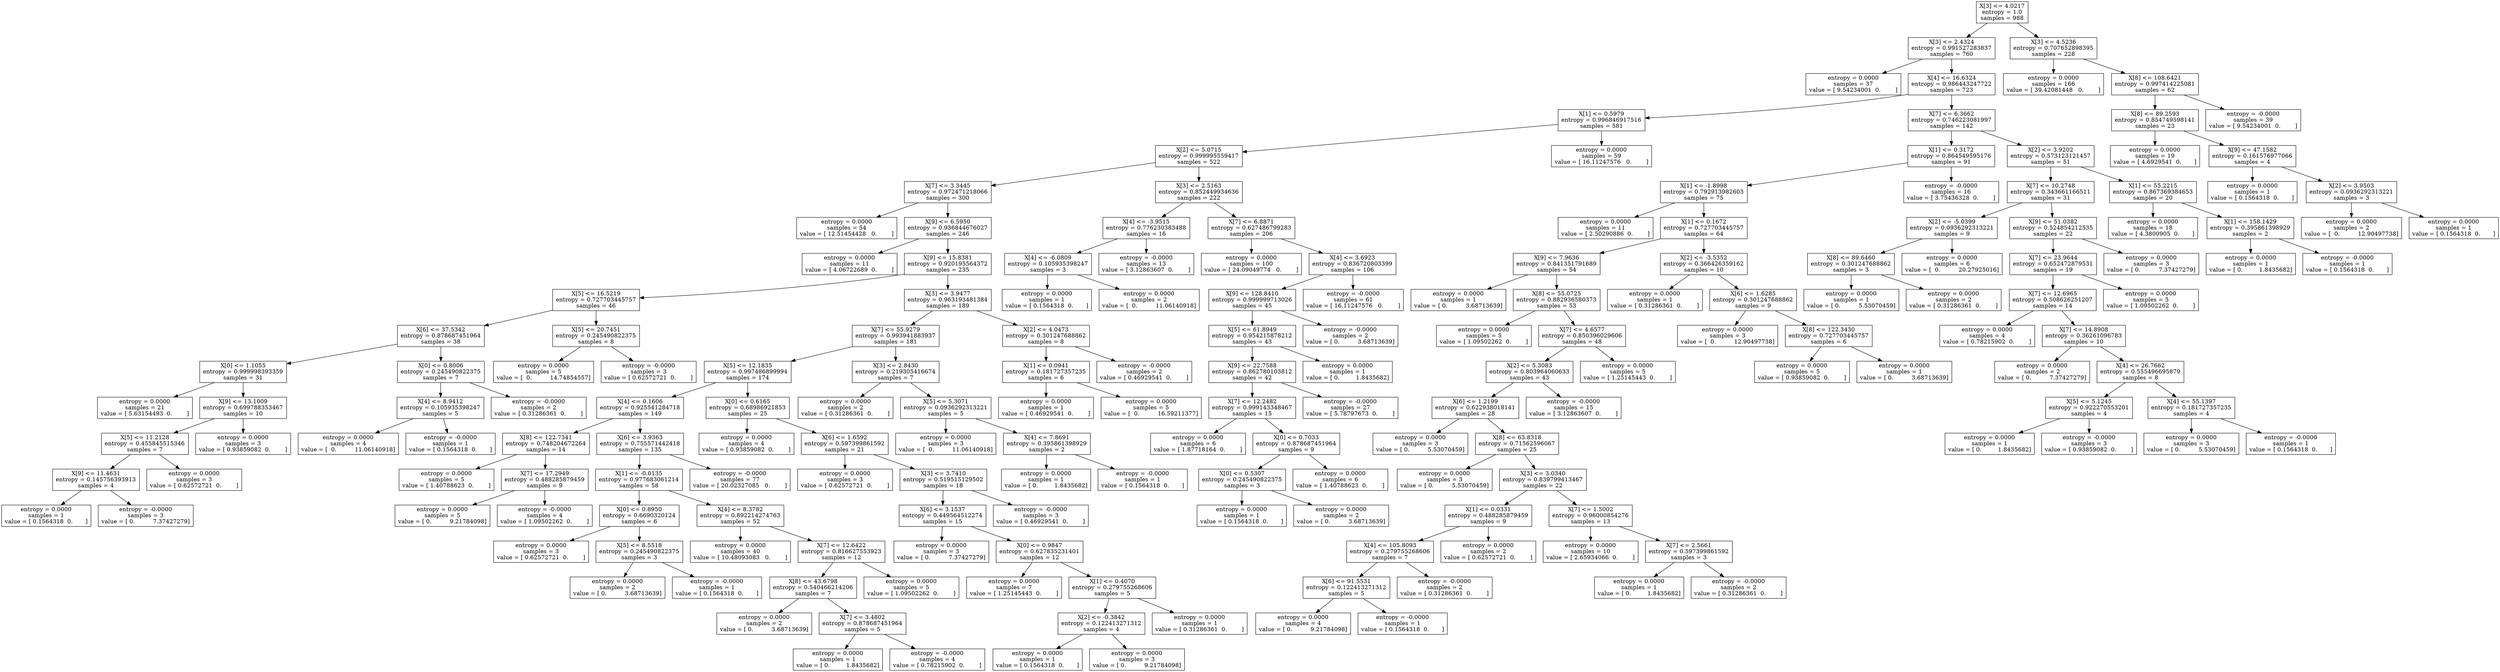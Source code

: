 digraph Tree {
0 [label="X[3] <= 4.0217\nentropy = 1.0\nsamples = 988", shape="box"] ;
1 [label="X[3] <= 2.4324\nentropy = 0.991527283837\nsamples = 760", shape="box"] ;
0 -> 1 ;
2 [label="entropy = 0.0000\nsamples = 37\nvalue = [ 9.54234001  0.        ]", shape="box"] ;
1 -> 2 ;
3 [label="X[4] <= 16.6324\nentropy = 0.986443247722\nsamples = 723", shape="box"] ;
1 -> 3 ;
4 [label="X[1] <= 0.5979\nentropy = 0.996846917516\nsamples = 581", shape="box"] ;
3 -> 4 ;
5 [label="X[2] <= 5.0715\nentropy = 0.999995559417\nsamples = 522", shape="box"] ;
4 -> 5 ;
6 [label="X[7] <= 3.3445\nentropy = 0.972471218066\nsamples = 300", shape="box"] ;
5 -> 6 ;
7 [label="entropy = 0.0000\nsamples = 54\nvalue = [ 12.51454428   0.        ]", shape="box"] ;
6 -> 7 ;
8 [label="X[9] <= 6.5950\nentropy = 0.936844676027\nsamples = 246", shape="box"] ;
6 -> 8 ;
9 [label="entropy = 0.0000\nsamples = 11\nvalue = [ 4.06722689  0.        ]", shape="box"] ;
8 -> 9 ;
10 [label="X[9] <= 15.8381\nentropy = 0.920195564372\nsamples = 235", shape="box"] ;
8 -> 10 ;
11 [label="X[5] <= 16.5219\nentropy = 0.727703445757\nsamples = 46", shape="box"] ;
10 -> 11 ;
12 [label="X[6] <= 37.5342\nentropy = 0.878687451964\nsamples = 38", shape="box"] ;
11 -> 12 ;
13 [label="X[0] <= 1.1055\nentropy = 0.999998393359\nsamples = 31", shape="box"] ;
12 -> 13 ;
14 [label="entropy = 0.0000\nsamples = 21\nvalue = [ 5.63154493  0.        ]", shape="box"] ;
13 -> 14 ;
15 [label="X[9] <= 13.1009\nentropy = 0.699788353467\nsamples = 10", shape="box"] ;
13 -> 15 ;
16 [label="X[5] <= 11.2128\nentropy = 0.455845515346\nsamples = 7", shape="box"] ;
15 -> 16 ;
17 [label="X[9] <= 11.4631\nentropy = 0.145756393913\nsamples = 4", shape="box"] ;
16 -> 17 ;
18 [label="entropy = 0.0000\nsamples = 1\nvalue = [ 0.1564318  0.       ]", shape="box"] ;
17 -> 18 ;
19 [label="entropy = -0.0000\nsamples = 3\nvalue = [ 0.          7.37427279]", shape="box"] ;
17 -> 19 ;
20 [label="entropy = 0.0000\nsamples = 3\nvalue = [ 0.62572721  0.        ]", shape="box"] ;
16 -> 20 ;
21 [label="entropy = 0.0000\nsamples = 3\nvalue = [ 0.93859082  0.        ]", shape="box"] ;
15 -> 21 ;
22 [label="X[0] <= 0.8006\nentropy = 0.245490822375\nsamples = 7", shape="box"] ;
12 -> 22 ;
23 [label="X[4] <= 8.9412\nentropy = 0.105935398247\nsamples = 5", shape="box"] ;
22 -> 23 ;
24 [label="entropy = 0.0000\nsamples = 4\nvalue = [  0.          11.06140918]", shape="box"] ;
23 -> 24 ;
25 [label="entropy = -0.0000\nsamples = 1\nvalue = [ 0.1564318  0.       ]", shape="box"] ;
23 -> 25 ;
26 [label="entropy = -0.0000\nsamples = 2\nvalue = [ 0.31286361  0.        ]", shape="box"] ;
22 -> 26 ;
27 [label="X[5] <= 20.7451\nentropy = 0.245490822375\nsamples = 8", shape="box"] ;
11 -> 27 ;
28 [label="entropy = 0.0000\nsamples = 5\nvalue = [  0.          14.74854557]", shape="box"] ;
27 -> 28 ;
29 [label="entropy = -0.0000\nsamples = 3\nvalue = [ 0.62572721  0.        ]", shape="box"] ;
27 -> 29 ;
30 [label="X[3] <= 3.9477\nentropy = 0.963193481384\nsamples = 189", shape="box"] ;
10 -> 30 ;
31 [label="X[7] <= 55.9279\nentropy = 0.993941883937\nsamples = 181", shape="box"] ;
30 -> 31 ;
32 [label="X[5] <= 12.1835\nentropy = 0.997486899994\nsamples = 174", shape="box"] ;
31 -> 32 ;
33 [label="X[4] <= 0.1606\nentropy = 0.925541284718\nsamples = 149", shape="box"] ;
32 -> 33 ;
34 [label="X[8] <= 122.7341\nentropy = 0.748204672264\nsamples = 14", shape="box"] ;
33 -> 34 ;
35 [label="entropy = 0.0000\nsamples = 5\nvalue = [ 1.40788623  0.        ]", shape="box"] ;
34 -> 35 ;
36 [label="X[7] <= 17.2949\nentropy = 0.488285879459\nsamples = 9", shape="box"] ;
34 -> 36 ;
37 [label="entropy = 0.0000\nsamples = 5\nvalue = [ 0.          9.21784098]", shape="box"] ;
36 -> 37 ;
38 [label="entropy = -0.0000\nsamples = 4\nvalue = [ 1.09502262  0.        ]", shape="box"] ;
36 -> 38 ;
39 [label="X[6] <= 3.9363\nentropy = 0.755571442418\nsamples = 135", shape="box"] ;
33 -> 39 ;
40 [label="X[1] <= -0.0135\nentropy = 0.977683061214\nsamples = 58", shape="box"] ;
39 -> 40 ;
41 [label="X[0] <= 0.8950\nentropy = 0.6690320124\nsamples = 6", shape="box"] ;
40 -> 41 ;
42 [label="entropy = 0.0000\nsamples = 3\nvalue = [ 0.62572721  0.        ]", shape="box"] ;
41 -> 42 ;
43 [label="X[5] <= 8.5518\nentropy = 0.245490822375\nsamples = 3", shape="box"] ;
41 -> 43 ;
44 [label="entropy = 0.0000\nsamples = 2\nvalue = [ 0.          3.68713639]", shape="box"] ;
43 -> 44 ;
45 [label="entropy = -0.0000\nsamples = 1\nvalue = [ 0.1564318  0.       ]", shape="box"] ;
43 -> 45 ;
46 [label="X[4] <= 8.3782\nentropy = 0.892214274763\nsamples = 52", shape="box"] ;
40 -> 46 ;
47 [label="entropy = 0.0000\nsamples = 40\nvalue = [ 10.48093083   0.        ]", shape="box"] ;
46 -> 47 ;
48 [label="X[7] <= 12.6422\nentropy = 0.816627553923\nsamples = 12", shape="box"] ;
46 -> 48 ;
49 [label="X[8] <= 43.6798\nentropy = 0.540466214206\nsamples = 7", shape="box"] ;
48 -> 49 ;
50 [label="entropy = 0.0000\nsamples = 2\nvalue = [ 0.          3.68713639]", shape="box"] ;
49 -> 50 ;
51 [label="X[7] <= 3.4802\nentropy = 0.878687451964\nsamples = 5", shape="box"] ;
49 -> 51 ;
52 [label="entropy = 0.0000\nsamples = 1\nvalue = [ 0.         1.8435682]", shape="box"] ;
51 -> 52 ;
53 [label="entropy = -0.0000\nsamples = 4\nvalue = [ 0.78215902  0.        ]", shape="box"] ;
51 -> 53 ;
54 [label="entropy = 0.0000\nsamples = 5\nvalue = [ 1.09502262  0.        ]", shape="box"] ;
48 -> 54 ;
55 [label="entropy = -0.0000\nsamples = 77\nvalue = [ 20.02327085   0.        ]", shape="box"] ;
39 -> 55 ;
56 [label="X[0] <= 0.6165\nentropy = 0.68986921853\nsamples = 25", shape="box"] ;
32 -> 56 ;
57 [label="entropy = 0.0000\nsamples = 4\nvalue = [ 0.93859082  0.        ]", shape="box"] ;
56 -> 57 ;
58 [label="X[6] <= 1.6592\nentropy = 0.597399861592\nsamples = 21", shape="box"] ;
56 -> 58 ;
59 [label="entropy = 0.0000\nsamples = 3\nvalue = [ 0.62572721  0.        ]", shape="box"] ;
58 -> 59 ;
60 [label="X[3] <= 3.7410\nentropy = 0.519515129502\nsamples = 18", shape="box"] ;
58 -> 60 ;
61 [label="X[6] <= 3.1537\nentropy = 0.449564512274\nsamples = 15", shape="box"] ;
60 -> 61 ;
62 [label="entropy = 0.0000\nsamples = 3\nvalue = [ 0.          7.37427279]", shape="box"] ;
61 -> 62 ;
63 [label="X[0] <= 0.9847\nentropy = 0.627835231401\nsamples = 12", shape="box"] ;
61 -> 63 ;
64 [label="entropy = 0.0000\nsamples = 7\nvalue = [ 1.25145443  0.        ]", shape="box"] ;
63 -> 64 ;
65 [label="X[1] <= 0.4070\nentropy = 0.279755268606\nsamples = 5", shape="box"] ;
63 -> 65 ;
66 [label="X[2] <= -0.3842\nentropy = 0.122413271312\nsamples = 4", shape="box"] ;
65 -> 66 ;
67 [label="entropy = 0.0000\nsamples = 1\nvalue = [ 0.1564318  0.       ]", shape="box"] ;
66 -> 67 ;
68 [label="entropy = 0.0000\nsamples = 3\nvalue = [ 0.          9.21784098]", shape="box"] ;
66 -> 68 ;
69 [label="entropy = 0.0000\nsamples = 1\nvalue = [ 0.31286361  0.        ]", shape="box"] ;
65 -> 69 ;
70 [label="entropy = -0.0000\nsamples = 3\nvalue = [ 0.46929541  0.        ]", shape="box"] ;
60 -> 70 ;
71 [label="X[3] <= 2.8430\nentropy = 0.219305416674\nsamples = 7", shape="box"] ;
31 -> 71 ;
72 [label="entropy = 0.0000\nsamples = 2\nvalue = [ 0.31286361  0.        ]", shape="box"] ;
71 -> 72 ;
73 [label="X[5] <= 5.3071\nentropy = 0.0936292313221\nsamples = 5", shape="box"] ;
71 -> 73 ;
74 [label="entropy = 0.0000\nsamples = 3\nvalue = [  0.          11.06140918]", shape="box"] ;
73 -> 74 ;
75 [label="X[4] <= 7.8691\nentropy = 0.395861398929\nsamples = 2", shape="box"] ;
73 -> 75 ;
76 [label="entropy = 0.0000\nsamples = 1\nvalue = [ 0.         1.8435682]", shape="box"] ;
75 -> 76 ;
77 [label="entropy = -0.0000\nsamples = 1\nvalue = [ 0.1564318  0.       ]", shape="box"] ;
75 -> 77 ;
78 [label="X[2] <= 4.0473\nentropy = 0.301247688862\nsamples = 8", shape="box"] ;
30 -> 78 ;
79 [label="X[1] <= 0.0941\nentropy = 0.181727357235\nsamples = 6", shape="box"] ;
78 -> 79 ;
80 [label="entropy = 0.0000\nsamples = 1\nvalue = [ 0.46929541  0.        ]", shape="box"] ;
79 -> 80 ;
81 [label="entropy = 0.0000\nsamples = 5\nvalue = [  0.          16.59211377]", shape="box"] ;
79 -> 81 ;
82 [label="entropy = -0.0000\nsamples = 2\nvalue = [ 0.46929541  0.        ]", shape="box"] ;
78 -> 82 ;
83 [label="X[3] <= 2.5163\nentropy = 0.852449934636\nsamples = 222", shape="box"] ;
5 -> 83 ;
84 [label="X[4] <= -3.9515\nentropy = 0.776230383488\nsamples = 16", shape="box"] ;
83 -> 84 ;
85 [label="X[4] <= -6.0809\nentropy = 0.105935398247\nsamples = 3", shape="box"] ;
84 -> 85 ;
86 [label="entropy = 0.0000\nsamples = 1\nvalue = [ 0.1564318  0.       ]", shape="box"] ;
85 -> 86 ;
87 [label="entropy = 0.0000\nsamples = 2\nvalue = [  0.          11.06140918]", shape="box"] ;
85 -> 87 ;
88 [label="entropy = -0.0000\nsamples = 13\nvalue = [ 3.12863607  0.        ]", shape="box"] ;
84 -> 88 ;
89 [label="X[7] <= 6.8871\nentropy = 0.627486799283\nsamples = 206", shape="box"] ;
83 -> 89 ;
90 [label="entropy = 0.0000\nsamples = 100\nvalue = [ 24.09049774   0.        ]", shape="box"] ;
89 -> 90 ;
91 [label="X[4] <= 3.6923\nentropy = 0.836720803399\nsamples = 106", shape="box"] ;
89 -> 91 ;
92 [label="X[9] <= 128.8410\nentropy = 0.999999713026\nsamples = 45", shape="box"] ;
91 -> 92 ;
93 [label="X[5] <= 61.8949\nentropy = 0.954215878212\nsamples = 43", shape="box"] ;
92 -> 93 ;
94 [label="X[9] <= 22.7588\nentropy = 0.862780103812\nsamples = 42", shape="box"] ;
93 -> 94 ;
95 [label="X[7] <= 12.2482\nentropy = 0.999143348467\nsamples = 15", shape="box"] ;
94 -> 95 ;
96 [label="entropy = 0.0000\nsamples = 6\nvalue = [ 1.87718164  0.        ]", shape="box"] ;
95 -> 96 ;
97 [label="X[0] <= 0.7033\nentropy = 0.878687451964\nsamples = 9", shape="box"] ;
95 -> 97 ;
98 [label="X[0] <= 0.5307\nentropy = 0.245490822375\nsamples = 3", shape="box"] ;
97 -> 98 ;
99 [label="entropy = 0.0000\nsamples = 1\nvalue = [ 0.1564318  0.       ]", shape="box"] ;
98 -> 99 ;
100 [label="entropy = 0.0000\nsamples = 2\nvalue = [ 0.          3.68713639]", shape="box"] ;
98 -> 100 ;
101 [label="entropy = 0.0000\nsamples = 6\nvalue = [ 1.40788623  0.        ]", shape="box"] ;
97 -> 101 ;
102 [label="entropy = -0.0000\nsamples = 27\nvalue = [ 5.78797673  0.        ]", shape="box"] ;
94 -> 102 ;
103 [label="entropy = 0.0000\nsamples = 1\nvalue = [ 0.         1.8435682]", shape="box"] ;
93 -> 103 ;
104 [label="entropy = -0.0000\nsamples = 2\nvalue = [ 0.          3.68713639]", shape="box"] ;
92 -> 104 ;
105 [label="entropy = -0.0000\nsamples = 61\nvalue = [ 16.11247576   0.        ]", shape="box"] ;
91 -> 105 ;
106 [label="entropy = 0.0000\nsamples = 59\nvalue = [ 16.11247576   0.        ]", shape="box"] ;
4 -> 106 ;
107 [label="X[7] <= 6.3662\nentropy = 0.746223081997\nsamples = 142", shape="box"] ;
3 -> 107 ;
108 [label="X[1] <= 0.3172\nentropy = 0.864549595176\nsamples = 91", shape="box"] ;
107 -> 108 ;
109 [label="X[1] <= -1.8998\nentropy = 0.792913982603\nsamples = 75", shape="box"] ;
108 -> 109 ;
110 [label="entropy = 0.0000\nsamples = 11\nvalue = [ 2.50290886  0.        ]", shape="box"] ;
109 -> 110 ;
111 [label="X[1] <= 0.1672\nentropy = 0.727703445757\nsamples = 64", shape="box"] ;
109 -> 111 ;
112 [label="X[9] <= 7.9636\nentropy = 0.841351791689\nsamples = 54", shape="box"] ;
111 -> 112 ;
113 [label="entropy = 0.0000\nsamples = 1\nvalue = [ 0.          3.68713639]", shape="box"] ;
112 -> 113 ;
114 [label="X[8] <= 55.0725\nentropy = 0.882936580373\nsamples = 53", shape="box"] ;
112 -> 114 ;
115 [label="entropy = 0.0000\nsamples = 5\nvalue = [ 1.09502262  0.        ]", shape="box"] ;
114 -> 115 ;
116 [label="X[7] <= 4.6577\nentropy = 0.850396029606\nsamples = 48", shape="box"] ;
114 -> 116 ;
117 [label="X[2] <= 5.3083\nentropy = 0.803964060633\nsamples = 43", shape="box"] ;
116 -> 117 ;
118 [label="X[6] <= 1.2199\nentropy = 0.622938018141\nsamples = 28", shape="box"] ;
117 -> 118 ;
119 [label="entropy = 0.0000\nsamples = 3\nvalue = [ 0.          5.53070459]", shape="box"] ;
118 -> 119 ;
120 [label="X[8] <= 63.8318\nentropy = 0.71562596067\nsamples = 25", shape="box"] ;
118 -> 120 ;
121 [label="entropy = 0.0000\nsamples = 3\nvalue = [ 0.          5.53070459]", shape="box"] ;
120 -> 121 ;
122 [label="X[3] <= 3.0340\nentropy = 0.839799413467\nsamples = 22", shape="box"] ;
120 -> 122 ;
123 [label="X[1] <= 0.0331\nentropy = 0.488285879459\nsamples = 9", shape="box"] ;
122 -> 123 ;
124 [label="X[4] <= 105.8093\nentropy = 0.279755268606\nsamples = 7", shape="box"] ;
123 -> 124 ;
125 [label="X[6] <= 91.5531\nentropy = 0.122413271312\nsamples = 5", shape="box"] ;
124 -> 125 ;
126 [label="entropy = 0.0000\nsamples = 4\nvalue = [ 0.          9.21784098]", shape="box"] ;
125 -> 126 ;
127 [label="entropy = -0.0000\nsamples = 1\nvalue = [ 0.1564318  0.       ]", shape="box"] ;
125 -> 127 ;
128 [label="entropy = -0.0000\nsamples = 2\nvalue = [ 0.31286361  0.        ]", shape="box"] ;
124 -> 128 ;
129 [label="entropy = 0.0000\nsamples = 2\nvalue = [ 0.62572721  0.        ]", shape="box"] ;
123 -> 129 ;
130 [label="X[7] <= 1.5002\nentropy = 0.96000854276\nsamples = 13", shape="box"] ;
122 -> 130 ;
131 [label="entropy = 0.0000\nsamples = 10\nvalue = [ 2.65934066  0.        ]", shape="box"] ;
130 -> 131 ;
132 [label="X[7] <= 2.5661\nentropy = 0.597399861592\nsamples = 3", shape="box"] ;
130 -> 132 ;
133 [label="entropy = 0.0000\nsamples = 1\nvalue = [ 0.         1.8435682]", shape="box"] ;
132 -> 133 ;
134 [label="entropy = -0.0000\nsamples = 2\nvalue = [ 0.31286361  0.        ]", shape="box"] ;
132 -> 134 ;
135 [label="entropy = -0.0000\nsamples = 15\nvalue = [ 3.12863607  0.        ]", shape="box"] ;
117 -> 135 ;
136 [label="entropy = 0.0000\nsamples = 5\nvalue = [ 1.25145443  0.        ]", shape="box"] ;
116 -> 136 ;
137 [label="X[2] <= -3.5352\nentropy = 0.366426359162\nsamples = 10", shape="box"] ;
111 -> 137 ;
138 [label="entropy = 0.0000\nsamples = 1\nvalue = [ 0.31286361  0.        ]", shape="box"] ;
137 -> 138 ;
139 [label="X[6] <= 1.6285\nentropy = 0.301247688862\nsamples = 9", shape="box"] ;
137 -> 139 ;
140 [label="entropy = 0.0000\nsamples = 3\nvalue = [  0.          12.90497738]", shape="box"] ;
139 -> 140 ;
141 [label="X[8] <= 122.3430\nentropy = 0.727703445757\nsamples = 6", shape="box"] ;
139 -> 141 ;
142 [label="entropy = 0.0000\nsamples = 5\nvalue = [ 0.93859082  0.        ]", shape="box"] ;
141 -> 142 ;
143 [label="entropy = 0.0000\nsamples = 1\nvalue = [ 0.          3.68713639]", shape="box"] ;
141 -> 143 ;
144 [label="entropy = -0.0000\nsamples = 16\nvalue = [ 3.75436328  0.        ]", shape="box"] ;
108 -> 144 ;
145 [label="X[2] <= 3.9202\nentropy = 0.573123121457\nsamples = 51", shape="box"] ;
107 -> 145 ;
146 [label="X[7] <= 10.2748\nentropy = 0.343661166511\nsamples = 31", shape="box"] ;
145 -> 146 ;
147 [label="X[2] <= -5.0399\nentropy = 0.0936292313221\nsamples = 9", shape="box"] ;
146 -> 147 ;
148 [label="X[8] <= 89.6460\nentropy = 0.301247688862\nsamples = 3", shape="box"] ;
147 -> 148 ;
149 [label="entropy = 0.0000\nsamples = 1\nvalue = [ 0.          5.53070459]", shape="box"] ;
148 -> 149 ;
150 [label="entropy = 0.0000\nsamples = 2\nvalue = [ 0.31286361  0.        ]", shape="box"] ;
148 -> 150 ;
151 [label="entropy = 0.0000\nsamples = 6\nvalue = [  0.          20.27925016]", shape="box"] ;
147 -> 151 ;
152 [label="X[9] <= 51.0382\nentropy = 0.524854212535\nsamples = 22", shape="box"] ;
146 -> 152 ;
153 [label="X[7] <= 23.9644\nentropy = 0.652472879531\nsamples = 19", shape="box"] ;
152 -> 153 ;
154 [label="X[7] <= 12.6965\nentropy = 0.508626251207\nsamples = 14", shape="box"] ;
153 -> 154 ;
155 [label="entropy = 0.0000\nsamples = 4\nvalue = [ 0.78215902  0.        ]", shape="box"] ;
154 -> 155 ;
156 [label="X[7] <= 14.8908\nentropy = 0.36261096783\nsamples = 10", shape="box"] ;
154 -> 156 ;
157 [label="entropy = 0.0000\nsamples = 2\nvalue = [ 0.          7.37427279]", shape="box"] ;
156 -> 157 ;
158 [label="X[4] <= 26.7662\nentropy = 0.555496695879\nsamples = 8", shape="box"] ;
156 -> 158 ;
159 [label="X[5] <= 5.1245\nentropy = 0.922270553201\nsamples = 4", shape="box"] ;
158 -> 159 ;
160 [label="entropy = 0.0000\nsamples = 1\nvalue = [ 0.         1.8435682]", shape="box"] ;
159 -> 160 ;
161 [label="entropy = -0.0000\nsamples = 3\nvalue = [ 0.93859082  0.        ]", shape="box"] ;
159 -> 161 ;
162 [label="X[4] <= 55.1397\nentropy = 0.181727357235\nsamples = 4", shape="box"] ;
158 -> 162 ;
163 [label="entropy = 0.0000\nsamples = 3\nvalue = [ 0.          5.53070459]", shape="box"] ;
162 -> 163 ;
164 [label="entropy = -0.0000\nsamples = 1\nvalue = [ 0.1564318  0.       ]", shape="box"] ;
162 -> 164 ;
165 [label="entropy = 0.0000\nsamples = 5\nvalue = [ 1.09502262  0.        ]", shape="box"] ;
153 -> 165 ;
166 [label="entropy = 0.0000\nsamples = 3\nvalue = [ 0.          7.37427279]", shape="box"] ;
152 -> 166 ;
167 [label="X[1] <= 55.2215\nentropy = 0.867369384653\nsamples = 20", shape="box"] ;
145 -> 167 ;
168 [label="entropy = 0.0000\nsamples = 18\nvalue = [ 4.3800905  0.       ]", shape="box"] ;
167 -> 168 ;
169 [label="X[1] <= 158.1429\nentropy = 0.395861398929\nsamples = 2", shape="box"] ;
167 -> 169 ;
170 [label="entropy = 0.0000\nsamples = 1\nvalue = [ 0.         1.8435682]", shape="box"] ;
169 -> 170 ;
171 [label="entropy = -0.0000\nsamples = 1\nvalue = [ 0.1564318  0.       ]", shape="box"] ;
169 -> 171 ;
172 [label="X[3] <= 4.5236\nentropy = 0.707652898395\nsamples = 228", shape="box"] ;
0 -> 172 ;
173 [label="entropy = 0.0000\nsamples = 166\nvalue = [ 39.42081448   0.        ]", shape="box"] ;
172 -> 173 ;
174 [label="X[8] <= 108.6421\nentropy = 0.997414225081\nsamples = 62", shape="box"] ;
172 -> 174 ;
175 [label="X[8] <= 89.2593\nentropy = 0.854749598141\nsamples = 23", shape="box"] ;
174 -> 175 ;
176 [label="entropy = 0.0000\nsamples = 19\nvalue = [ 4.6929541  0.       ]", shape="box"] ;
175 -> 176 ;
177 [label="X[9] <= 47.1582\nentropy = 0.161576977066\nsamples = 4", shape="box"] ;
175 -> 177 ;
178 [label="entropy = 0.0000\nsamples = 1\nvalue = [ 0.1564318  0.       ]", shape="box"] ;
177 -> 178 ;
179 [label="X[2] <= 3.9503\nentropy = 0.0936292313221\nsamples = 3", shape="box"] ;
177 -> 179 ;
180 [label="entropy = 0.0000\nsamples = 2\nvalue = [  0.          12.90497738]", shape="box"] ;
179 -> 180 ;
181 [label="entropy = 0.0000\nsamples = 1\nvalue = [ 0.1564318  0.       ]", shape="box"] ;
179 -> 181 ;
182 [label="entropy = -0.0000\nsamples = 39\nvalue = [ 9.54234001  0.        ]", shape="box"] ;
174 -> 182 ;
}